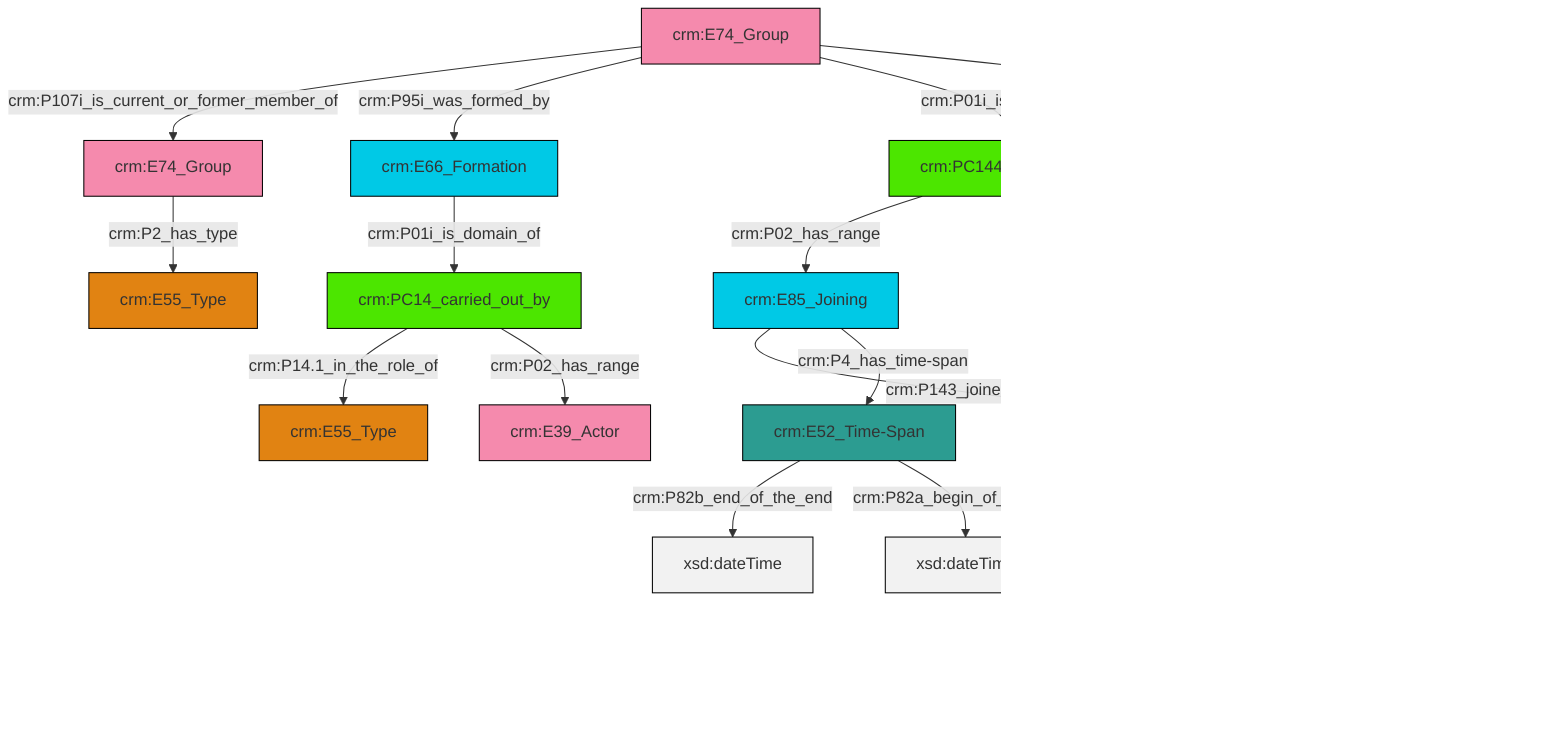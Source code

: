graph TD
classDef Literal fill:#f2f2f2,stroke:#000000;
classDef CRM_Entity fill:#FFFFFF,stroke:#000000;
classDef Temporal_Entity fill:#00C9E6, stroke:#000000;
classDef Type fill:#E18312, stroke:#000000;
classDef Time-Span fill:#2C9C91, stroke:#000000;
classDef Appellation fill:#FFEB7F, stroke:#000000;
classDef Place fill:#008836, stroke:#000000;
classDef Persistent_Item fill:#B266B2, stroke:#000000;
classDef Conceptual_Object fill:#FFD700, stroke:#000000;
classDef Physical_Thing fill:#D2B48C, stroke:#000000;
classDef Actor fill:#f58aad, stroke:#000000;
classDef PC_Classes fill:#4ce600, stroke:#000000;
classDef Multi fill:#cccccc,stroke:#000000;

4["crm:PC144_joined_with"]:::PC_Classes -->|crm:P02_has_range| 5["crm:E85_Joining"]:::Temporal_Entity
0["crm:E86_Leaving"]:::Temporal_Entity -->|crm:P145_separated| 6["crm:E21_Person"]:::Actor
7["crm:E74_Group"]:::Actor -->|crm:P107i_is_current_or_former_member_of| 8["crm:E74_Group"]:::Actor
6["crm:E21_Person"]:::Actor -->|crm:P4_has_time-span| 11["crm:E52_Time-Span"]:::Time-Span
7["crm:E74_Group"]:::Actor -->|crm:P95i_was_formed_by| 12["crm:E66_Formation"]:::Temporal_Entity
14["crm:PC14_carried_out_by"]:::PC_Classes -->|crm:P14.1_in_the_role_of| 15["crm:E55_Type"]:::Type
14["crm:PC14_carried_out_by"]:::PC_Classes -->|crm:P02_has_range| 18["crm:E39_Actor"]:::Actor
7["crm:E74_Group"]:::Actor -->|crm:P01i_is_domain_of| 4["crm:PC144_joined_with"]:::PC_Classes
2["crm:E52_Time-Span"]:::Time-Span -->|crm:P82b_end_of_the_end| 21[xsd:dateTime]:::Literal
4["crm:PC144_joined_with"]:::PC_Classes -->|crm:P14.1_in_the_role_of| 16["crm:E55_Type"]:::Type
7["crm:E74_Group"]:::Actor -->|crm:P146i_lost_member_by| 0["crm:E86_Leaving"]:::Temporal_Entity
5["crm:E85_Joining"]:::Temporal_Entity -->|crm:P143_joined| 6["crm:E21_Person"]:::Actor
5["crm:E85_Joining"]:::Temporal_Entity -->|crm:P4_has_time-span| 2["crm:E52_Time-Span"]:::Time-Span
12["crm:E66_Formation"]:::Temporal_Entity -->|crm:P01i_is_domain_of| 14["crm:PC14_carried_out_by"]:::PC_Classes
11["crm:E52_Time-Span"]:::Time-Span -->|crm:P82a_begin_of_the_begin| 27[xsd:dateTime]:::Literal
11["crm:E52_Time-Span"]:::Time-Span -->|crm:P82b_end_of_the_end| 28[xsd:dateTime]:::Literal
2["crm:E52_Time-Span"]:::Time-Span -->|crm:P82a_begin_of_the_begin| 30[xsd:dateTime]:::Literal
8["crm:E74_Group"]:::Actor -->|crm:P2_has_type| 9["crm:E55_Type"]:::Type